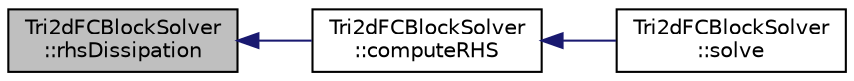 digraph "Tri2dFCBlockSolver::rhsDissipation"
{
  edge [fontname="Helvetica",fontsize="10",labelfontname="Helvetica",labelfontsize="10"];
  node [fontname="Helvetica",fontsize="10",shape=record];
  rankdir="LR";
  Node1 [label="Tri2dFCBlockSolver\l::rhsDissipation",height=0.2,width=0.4,color="black", fillcolor="grey75", style="filled" fontcolor="black"];
  Node1 -> Node2 [dir="back",color="midnightblue",fontsize="10",style="solid",fontname="Helvetica"];
  Node2 [label="Tri2dFCBlockSolver\l::computeRHS",height=0.2,width=0.4,color="black", fillcolor="white", style="filled",URL="$classTri2dFCBlockSolver.html#a79051296391b1e0cd7f383a0bfcfff48",tooltip="Computes the full right-hand side discretization. "];
  Node2 -> Node3 [dir="back",color="midnightblue",fontsize="10",style="solid",fontname="Helvetica"];
  Node3 [label="Tri2dFCBlockSolver\l::solve",height=0.2,width=0.4,color="black", fillcolor="white", style="filled",URL="$classTri2dFCBlockSolver.html#aec98ff72ee09a034ca9e8dcf40a997ae",tooltip="Solves the linear system and update solution. "];
}
